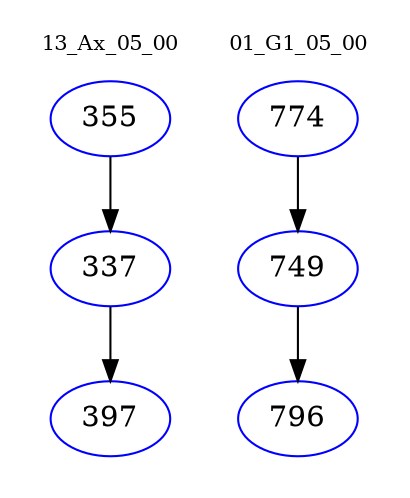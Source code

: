 digraph{
subgraph cluster_0 {
color = white
label = "13_Ax_05_00";
fontsize=10;
T0_355 [label="355", color="blue"]
T0_355 -> T0_337 [color="black"]
T0_337 [label="337", color="blue"]
T0_337 -> T0_397 [color="black"]
T0_397 [label="397", color="blue"]
}
subgraph cluster_1 {
color = white
label = "01_G1_05_00";
fontsize=10;
T1_774 [label="774", color="blue"]
T1_774 -> T1_749 [color="black"]
T1_749 [label="749", color="blue"]
T1_749 -> T1_796 [color="black"]
T1_796 [label="796", color="blue"]
}
}
